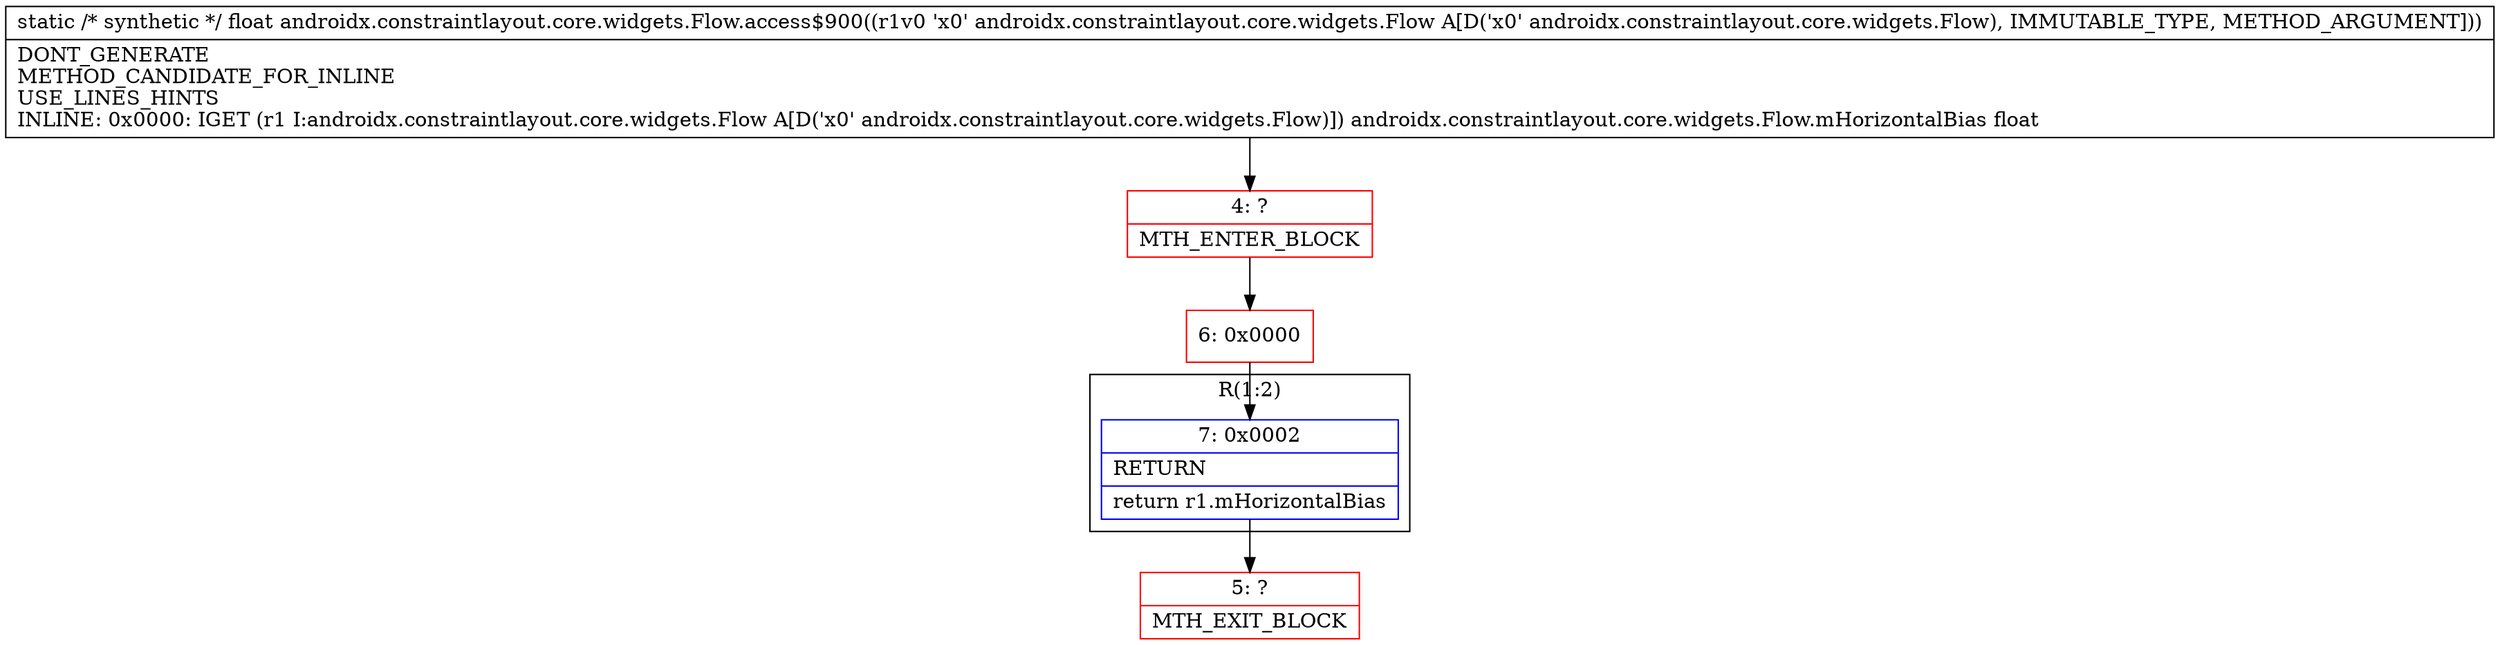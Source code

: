 digraph "CFG forandroidx.constraintlayout.core.widgets.Flow.access$900(Landroidx\/constraintlayout\/core\/widgets\/Flow;)F" {
subgraph cluster_Region_1422264077 {
label = "R(1:2)";
node [shape=record,color=blue];
Node_7 [shape=record,label="{7\:\ 0x0002|RETURN\l|return r1.mHorizontalBias\l}"];
}
Node_4 [shape=record,color=red,label="{4\:\ ?|MTH_ENTER_BLOCK\l}"];
Node_6 [shape=record,color=red,label="{6\:\ 0x0000}"];
Node_5 [shape=record,color=red,label="{5\:\ ?|MTH_EXIT_BLOCK\l}"];
MethodNode[shape=record,label="{static \/* synthetic *\/ float androidx.constraintlayout.core.widgets.Flow.access$900((r1v0 'x0' androidx.constraintlayout.core.widgets.Flow A[D('x0' androidx.constraintlayout.core.widgets.Flow), IMMUTABLE_TYPE, METHOD_ARGUMENT]))  | DONT_GENERATE\lMETHOD_CANDIDATE_FOR_INLINE\lUSE_LINES_HINTS\lINLINE: 0x0000: IGET  (r1 I:androidx.constraintlayout.core.widgets.Flow A[D('x0' androidx.constraintlayout.core.widgets.Flow)]) androidx.constraintlayout.core.widgets.Flow.mHorizontalBias float\l}"];
MethodNode -> Node_4;Node_7 -> Node_5;
Node_4 -> Node_6;
Node_6 -> Node_7;
}

